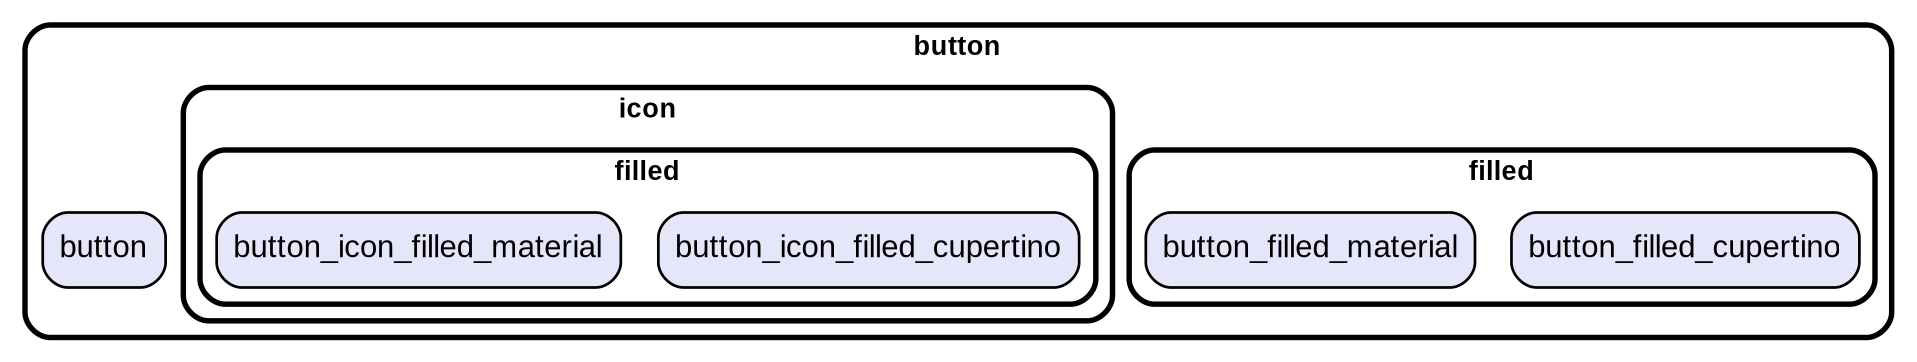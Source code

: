 digraph "" {
  graph [style=rounded fontname="Arial Black" fontsize=13 penwidth=2.6];
  node [shape=rect style="filled,rounded" fontname=Arial fontsize=15 fillcolor=Lavender penwidth=1.3];
  edge [penwidth=1.3];
  "/button.dart" [label="button"];
  "/filled/button_filled_cupertino.dart" [label="button_filled_cupertino"];
  "/filled/button_filled_material.dart" [label="button_filled_material"];
  "/icon/filled/button_icon_filled_cupertino.dart" [label="button_icon_filled_cupertino"];
  "/icon/filled/button_icon_filled_material.dart" [label="button_icon_filled_material"];
  subgraph "cluster~" {
    label="button";
    "/button.dart";
    subgraph "cluster~/filled" {
      label="filled";
      "/filled/button_filled_cupertino.dart";
      "/filled/button_filled_material.dart";
    }
    subgraph "cluster~/icon" {
      label="icon";
      subgraph "cluster~/icon/filled" {
        label="filled";
        "/icon/filled/button_icon_filled_cupertino.dart";
        "/icon/filled/button_icon_filled_material.dart";
      }
    }
  }
}
